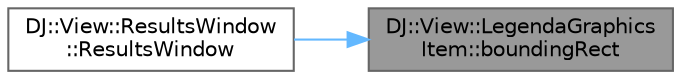 digraph "DJ::View::LegendaGraphicsItem::boundingRect"
{
 // LATEX_PDF_SIZE
  bgcolor="transparent";
  edge [fontname=Helvetica,fontsize=10,labelfontname=Helvetica,labelfontsize=10];
  node [fontname=Helvetica,fontsize=10,shape=box,height=0.2,width=0.4];
  rankdir="RL";
  Node1 [id="Node000001",label="DJ::View::LegendaGraphics\lItem::boundingRect",height=0.2,width=0.4,color="gray40", fillcolor="grey60", style="filled", fontcolor="black",tooltip="Returns the bounding rect of this item."];
  Node1 -> Node2 [id="edge1_Node000001_Node000002",dir="back",color="steelblue1",style="solid",tooltip=" "];
  Node2 [id="Node000002",label="DJ::View::ResultsWindow\l::ResultsWindow",height=0.2,width=0.4,color="grey40", fillcolor="white", style="filled",URL="$class_d_j_1_1_view_1_1_results_window.html#a4dba6a6d6e67bfa5a0d1117f8391a6de",tooltip="Constructs a new result window."];
}
